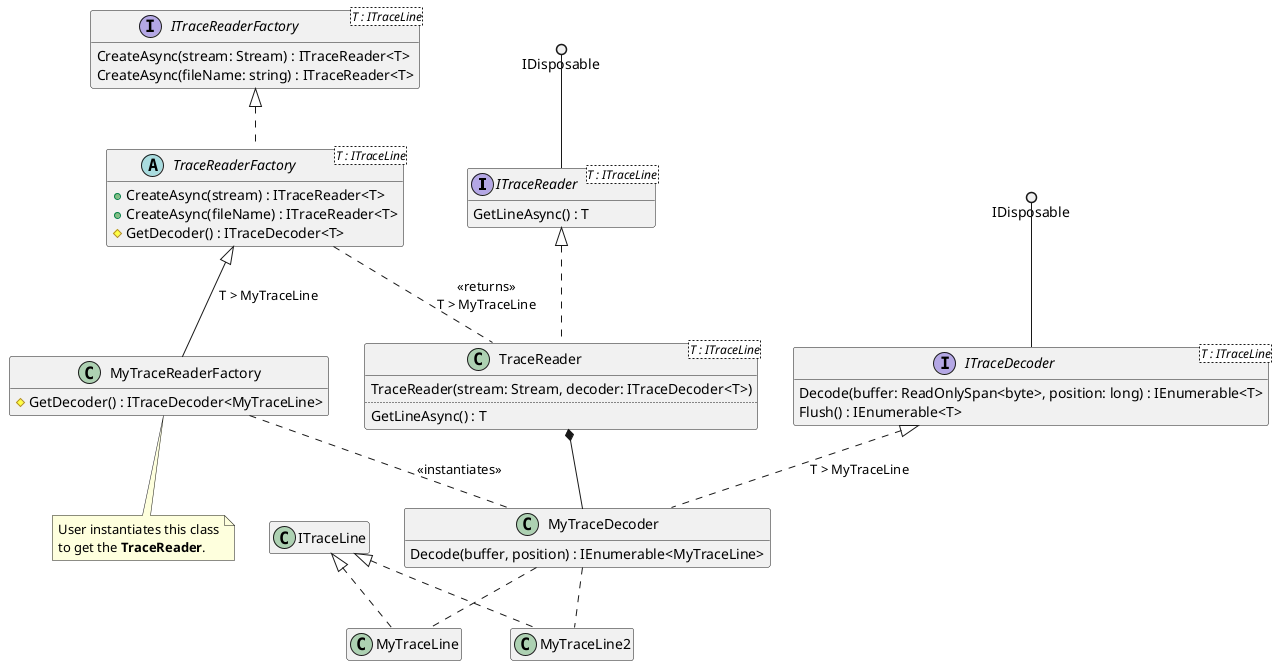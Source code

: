 @startuml ITraceDecoder
hide empty members

interface ITraceReader<T : ITraceLine> {
    GetLineAsync() : T
}

class TraceReader<T : ITraceLine> {
    TraceReader(stream: Stream, decoder: ITraceDecoder<T>)
    ..
    GetLineAsync() : T
}

interface ITraceReaderFactory<T : ITraceLine> {
    CreateAsync(stream: Stream) : ITraceReader<T>
    CreateAsync(fileName: string) : ITraceReader<T>
}

abstract class TraceReaderFactory<T : ITraceLine> {
    +CreateAsync(stream) : ITraceReader<T>
    +CreateAsync(fileName) : ITraceReader<T>
    #GetDecoder() : ITraceDecoder<T>
}

class MyTraceReaderFactory {
    #GetDecoder() : ITraceDecoder<MyTraceLine>
}
note bottom
    User instantiates this class
    to get the <b>TraceReader</b>.
end note

interface ITraceDecoder<T : ITraceLine> {
    Decode(buffer: ReadOnlySpan<byte>, position: long) : IEnumerable<T>
    Flush() : IEnumerable<T>
}

class MyTraceDecoder {
    Decode(buffer, position) : IEnumerable<MyTraceLine>
}

'interface ITraceLine
class MyTraceLine
class MyTraceLine2

IDisposable ()-- ITraceDecoder
IDisposable ()-- ITraceReader
ITraceLine <|.. MyTraceLine
ITraceLine <|.. MyTraceLine2
'ITraceReaderFactory . ITraceReader
ITraceReaderFactory <|.. TraceReaderFactory
TraceReaderFactory <|-- MyTraceReaderFactory : T > MyTraceLine
ITraceReader <|.. TraceReader
ITraceDecoder <|.. MyTraceDecoder : T > MyTraceLine

TraceReader *-- MyTraceDecoder
MyTraceReaderFactory .. MyTraceDecoder : <<instantiates>>
TraceReaderFactory .. TraceReader : <<returns>>\nT > MyTraceLine
MyTraceDecoder .. MyTraceLine
MyTraceDecoder .. MyTraceLine2
@enduml